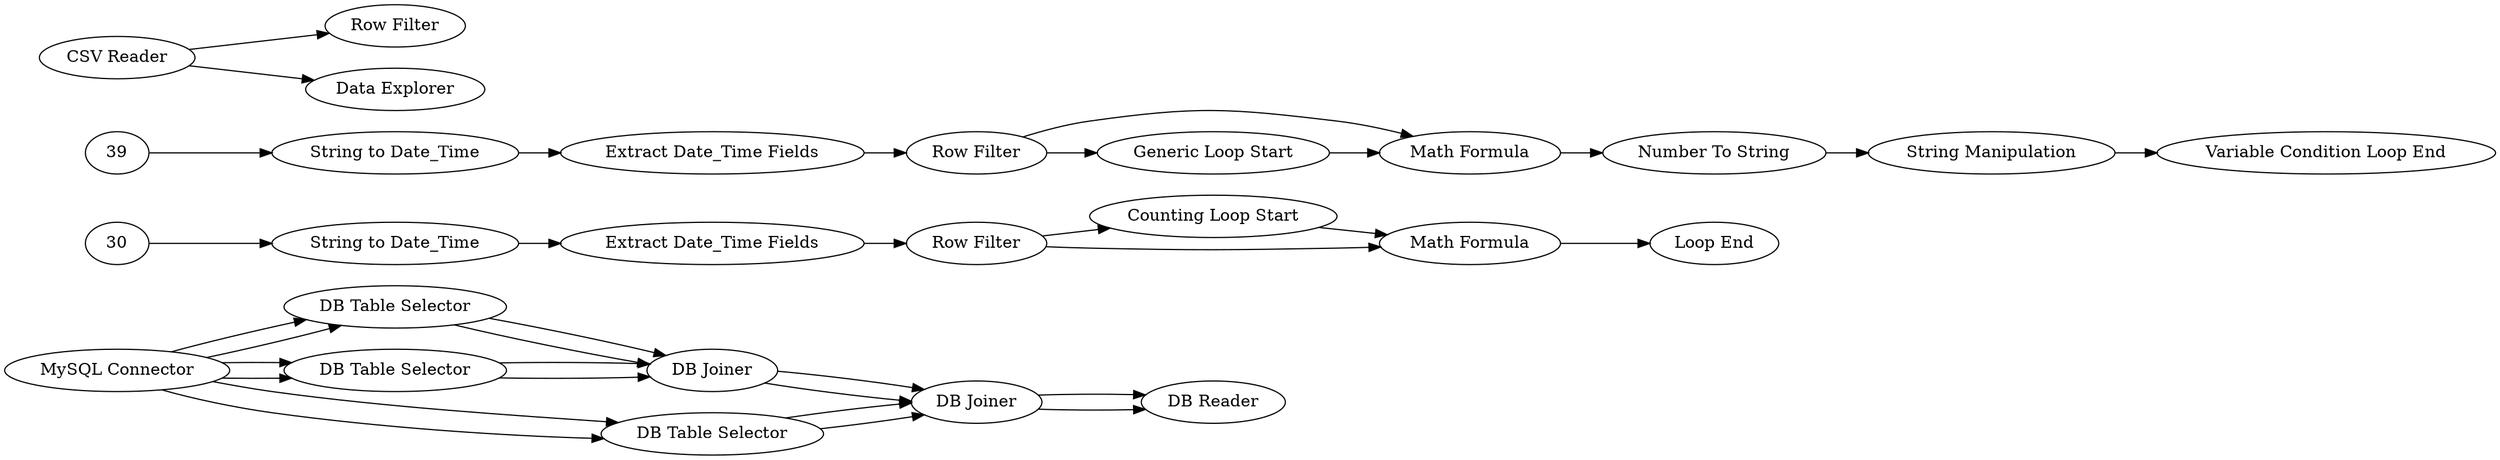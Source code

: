 digraph {
	1 [label="MySQL Connector"]
	3 [label="DB Table Selector"]
	4 [label="DB Table Selector"]
	5 [label="DB Joiner"]
	6 [label="DB Reader"]
	7 [label="DB Table Selector"]
	8 [label="DB Joiner"]
	31 [label="String to Date_Time"]
	32 [label="Extract Date_Time Fields"]
	33 [label="Counting Loop Start"]
	34 [label="Row Filter"]
	35 [label="Math Formula"]
	36 [label="Loop End"]
	37 [label="Math Formula"]
	1 [label="MySQL Connector"]
	3 [label="DB Table Selector"]
	4 [label="DB Table Selector"]
	5 [label="DB Joiner"]
	6 [label="DB Reader"]
	7 [label="DB Table Selector"]
	8 [label="DB Joiner"]
	40 [label="String to Date_Time"]
	41 [label="Extract Date_Time Fields"]
	43 [label="Row Filter"]
	44 [label="Generic Loop Start"]
	45 [label="Variable Condition Loop End"]
	47 [label="String Manipulation"]
	48 [label="Number To String"]
	49 [label="CSV Reader"]
	50 [label="Row Filter"]
	51 [label="Data Explorer"]
	1 -> 3
	1 -> 4
	1 -> 7
	3 -> 5
	4 -> 5
	5 -> 8
	7 -> 8
	8 -> 6
	1 -> 3
	1 -> 4
	1 -> 7
	3 -> 5
	4 -> 5
	5 -> 8
	7 -> 8
	8 -> 6
	30 -> 31
	31 -> 32
	32 -> 34
	33 -> 35
	34 -> 35
	34 -> 33
	35 -> 36
	37 -> 48
	39 -> 40
	40 -> 41
	41 -> 43
	43 -> 44
	43 -> 37
	44 -> 37
	47 -> 45
	48 -> 47
	49 -> 50
	49 -> 51
	rankdir=LR
}
